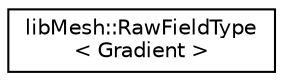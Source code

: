 digraph "Graphical Class Hierarchy"
{
  edge [fontname="Helvetica",fontsize="10",labelfontname="Helvetica",labelfontsize="10"];
  node [fontname="Helvetica",fontsize="10",shape=record];
  rankdir="LR";
  Node1 [label="libMesh::RawFieldType\l\< Gradient \>",height=0.2,width=0.4,color="black", fillcolor="white", style="filled",URL="$structlibMesh_1_1RawFieldType_3_01Gradient_01_4.html"];
}

